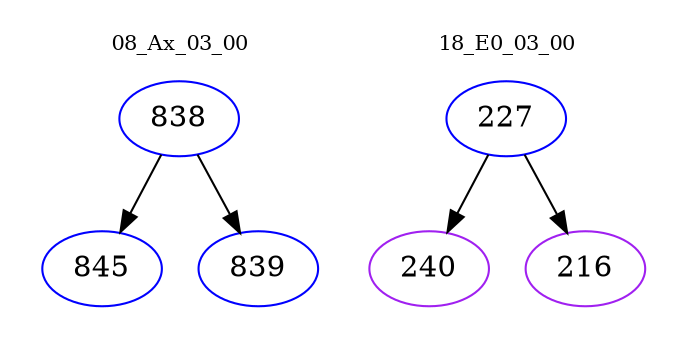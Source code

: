 digraph{
subgraph cluster_0 {
color = white
label = "08_Ax_03_00";
fontsize=10;
T0_838 [label="838", color="blue"]
T0_838 -> T0_845 [color="black"]
T0_845 [label="845", color="blue"]
T0_838 -> T0_839 [color="black"]
T0_839 [label="839", color="blue"]
}
subgraph cluster_1 {
color = white
label = "18_E0_03_00";
fontsize=10;
T1_227 [label="227", color="blue"]
T1_227 -> T1_240 [color="black"]
T1_240 [label="240", color="purple"]
T1_227 -> T1_216 [color="black"]
T1_216 [label="216", color="purple"]
}
}
